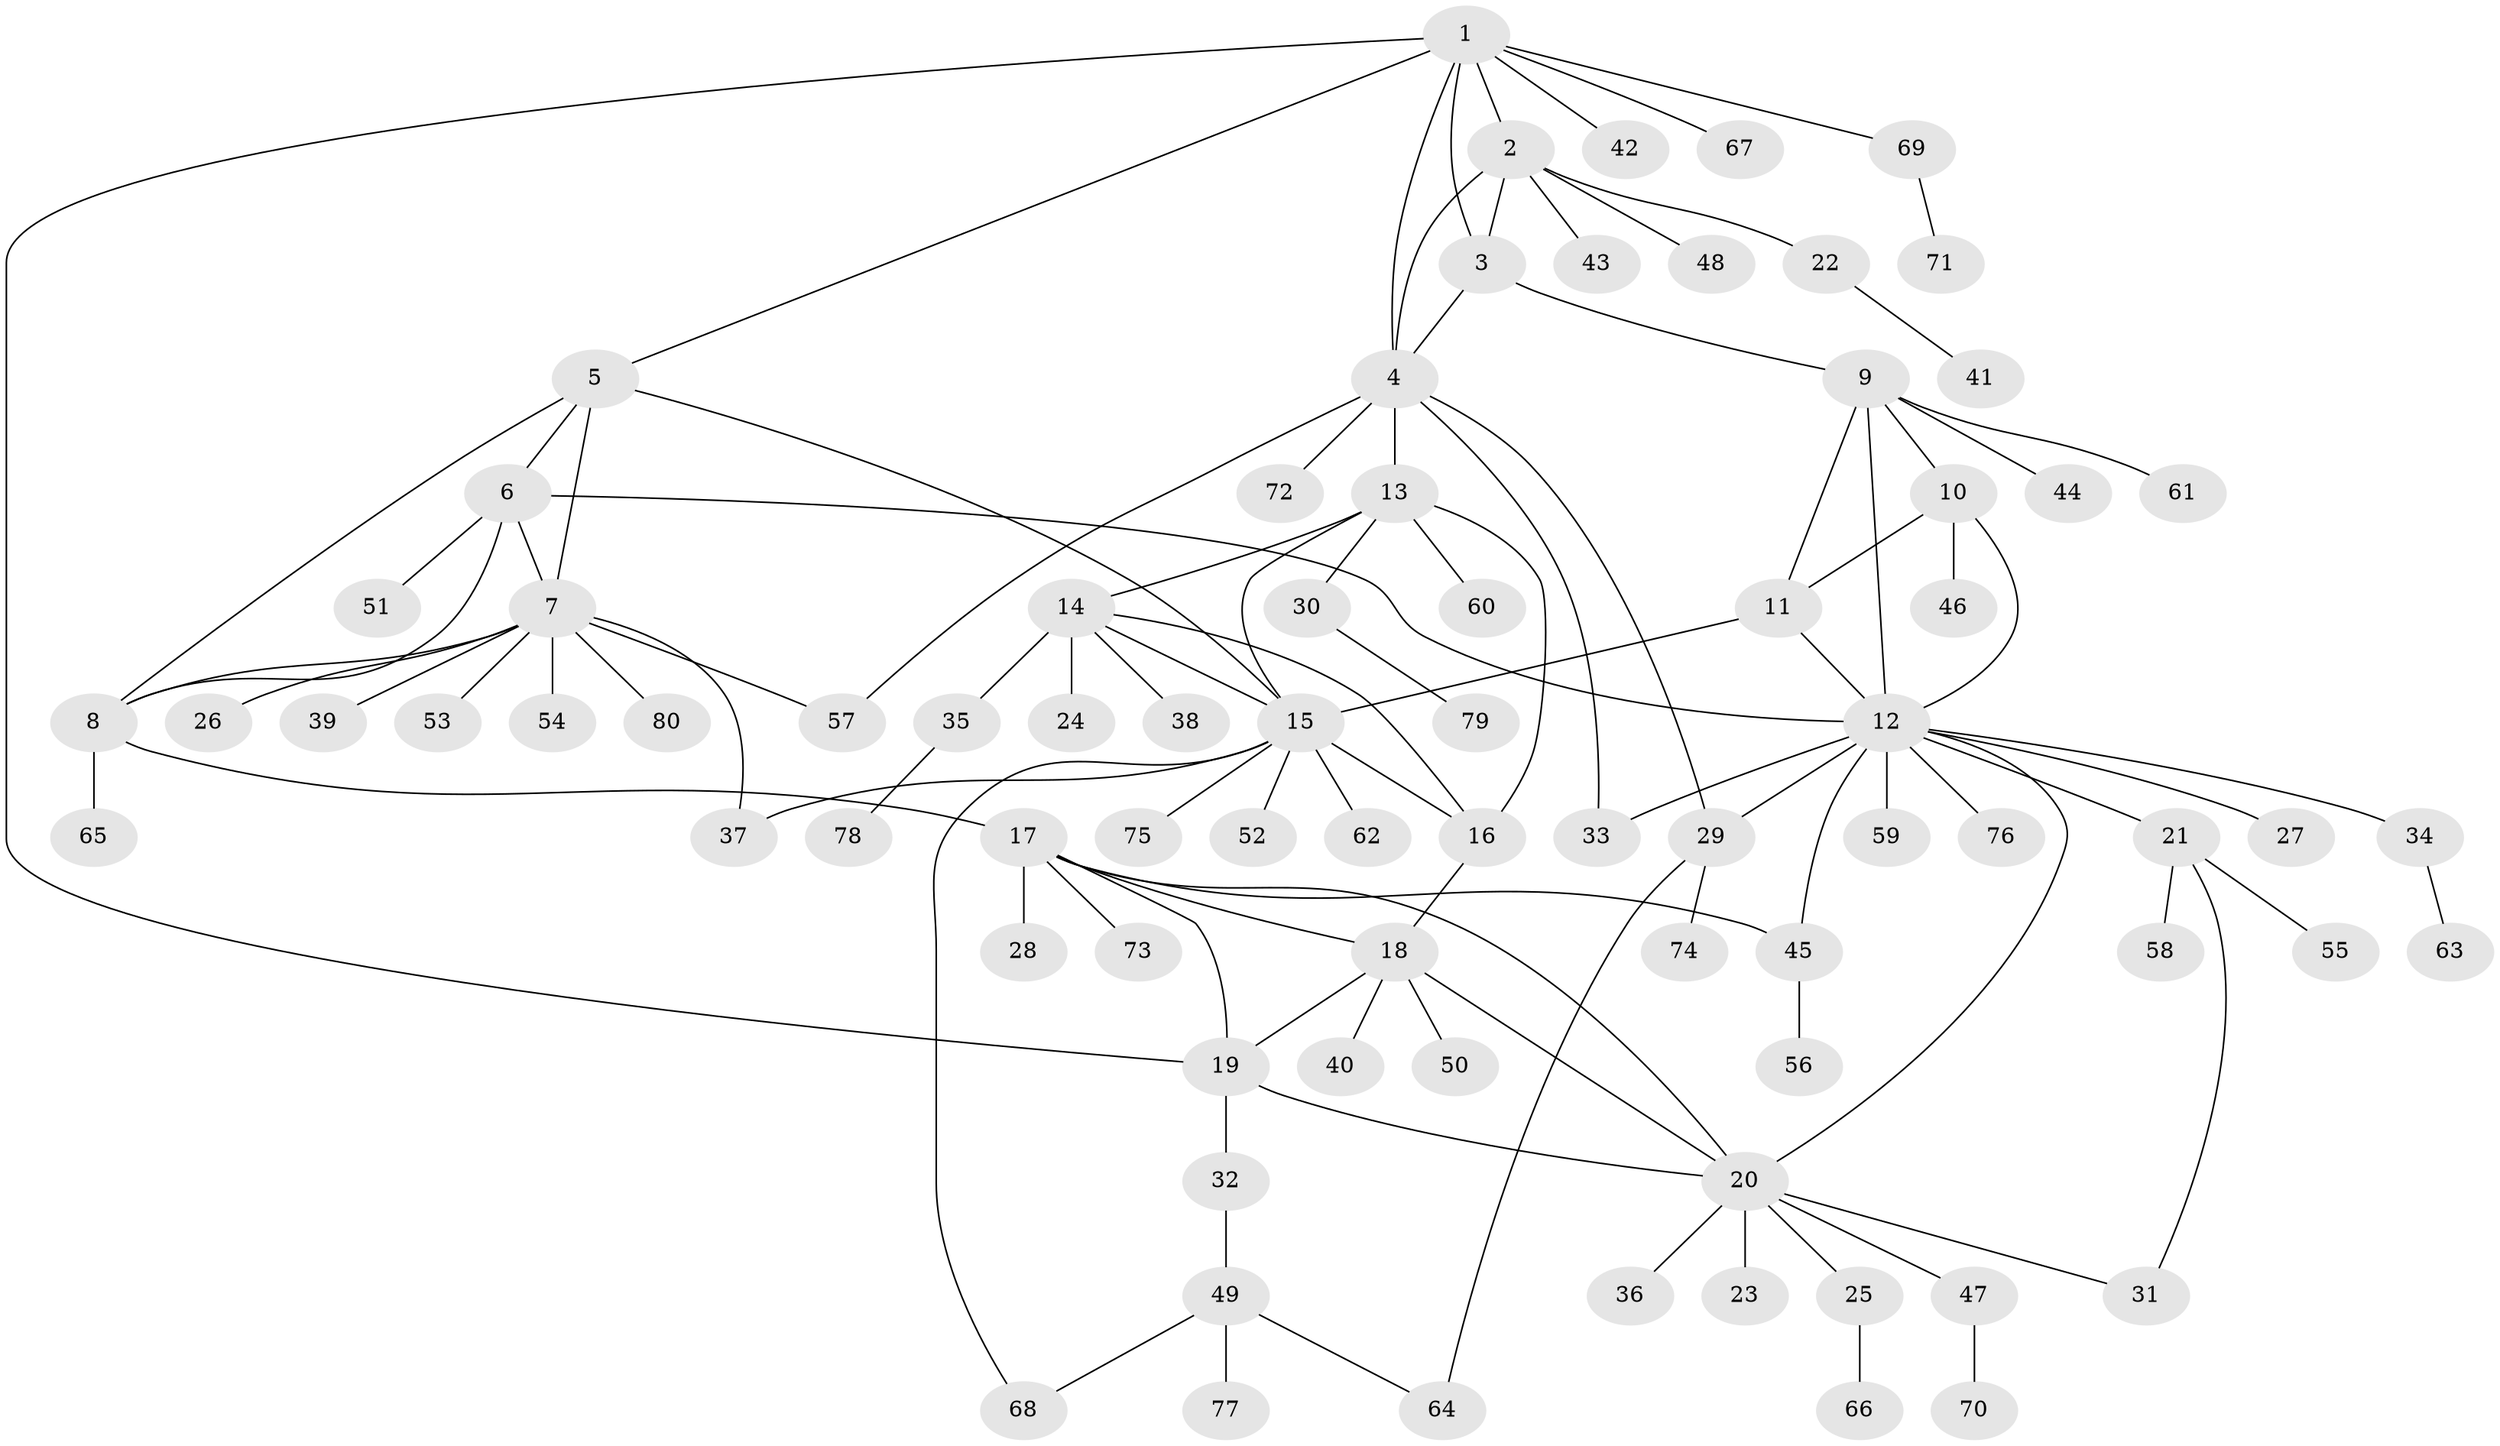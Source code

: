 // Generated by graph-tools (version 1.1) at 2025/11/02/27/25 16:11:36]
// undirected, 80 vertices, 108 edges
graph export_dot {
graph [start="1"]
  node [color=gray90,style=filled];
  1;
  2;
  3;
  4;
  5;
  6;
  7;
  8;
  9;
  10;
  11;
  12;
  13;
  14;
  15;
  16;
  17;
  18;
  19;
  20;
  21;
  22;
  23;
  24;
  25;
  26;
  27;
  28;
  29;
  30;
  31;
  32;
  33;
  34;
  35;
  36;
  37;
  38;
  39;
  40;
  41;
  42;
  43;
  44;
  45;
  46;
  47;
  48;
  49;
  50;
  51;
  52;
  53;
  54;
  55;
  56;
  57;
  58;
  59;
  60;
  61;
  62;
  63;
  64;
  65;
  66;
  67;
  68;
  69;
  70;
  71;
  72;
  73;
  74;
  75;
  76;
  77;
  78;
  79;
  80;
  1 -- 2;
  1 -- 3;
  1 -- 4;
  1 -- 5;
  1 -- 19;
  1 -- 42;
  1 -- 67;
  1 -- 69;
  2 -- 3;
  2 -- 4;
  2 -- 22;
  2 -- 43;
  2 -- 48;
  3 -- 4;
  3 -- 9;
  4 -- 13;
  4 -- 29;
  4 -- 33;
  4 -- 57;
  4 -- 72;
  5 -- 6;
  5 -- 7;
  5 -- 8;
  5 -- 15;
  6 -- 7;
  6 -- 8;
  6 -- 12;
  6 -- 51;
  7 -- 8;
  7 -- 26;
  7 -- 37;
  7 -- 39;
  7 -- 53;
  7 -- 54;
  7 -- 57;
  7 -- 80;
  8 -- 17;
  8 -- 65;
  9 -- 10;
  9 -- 11;
  9 -- 12;
  9 -- 44;
  9 -- 61;
  10 -- 11;
  10 -- 12;
  10 -- 46;
  11 -- 12;
  11 -- 15;
  12 -- 20;
  12 -- 21;
  12 -- 27;
  12 -- 29;
  12 -- 33;
  12 -- 34;
  12 -- 45;
  12 -- 59;
  12 -- 76;
  13 -- 14;
  13 -- 15;
  13 -- 16;
  13 -- 30;
  13 -- 60;
  14 -- 15;
  14 -- 16;
  14 -- 24;
  14 -- 35;
  14 -- 38;
  15 -- 16;
  15 -- 37;
  15 -- 52;
  15 -- 62;
  15 -- 68;
  15 -- 75;
  16 -- 18;
  17 -- 18;
  17 -- 19;
  17 -- 20;
  17 -- 28;
  17 -- 45;
  17 -- 73;
  18 -- 19;
  18 -- 20;
  18 -- 40;
  18 -- 50;
  19 -- 20;
  19 -- 32;
  20 -- 23;
  20 -- 25;
  20 -- 31;
  20 -- 36;
  20 -- 47;
  21 -- 31;
  21 -- 55;
  21 -- 58;
  22 -- 41;
  25 -- 66;
  29 -- 64;
  29 -- 74;
  30 -- 79;
  32 -- 49;
  34 -- 63;
  35 -- 78;
  45 -- 56;
  47 -- 70;
  49 -- 64;
  49 -- 68;
  49 -- 77;
  69 -- 71;
}
